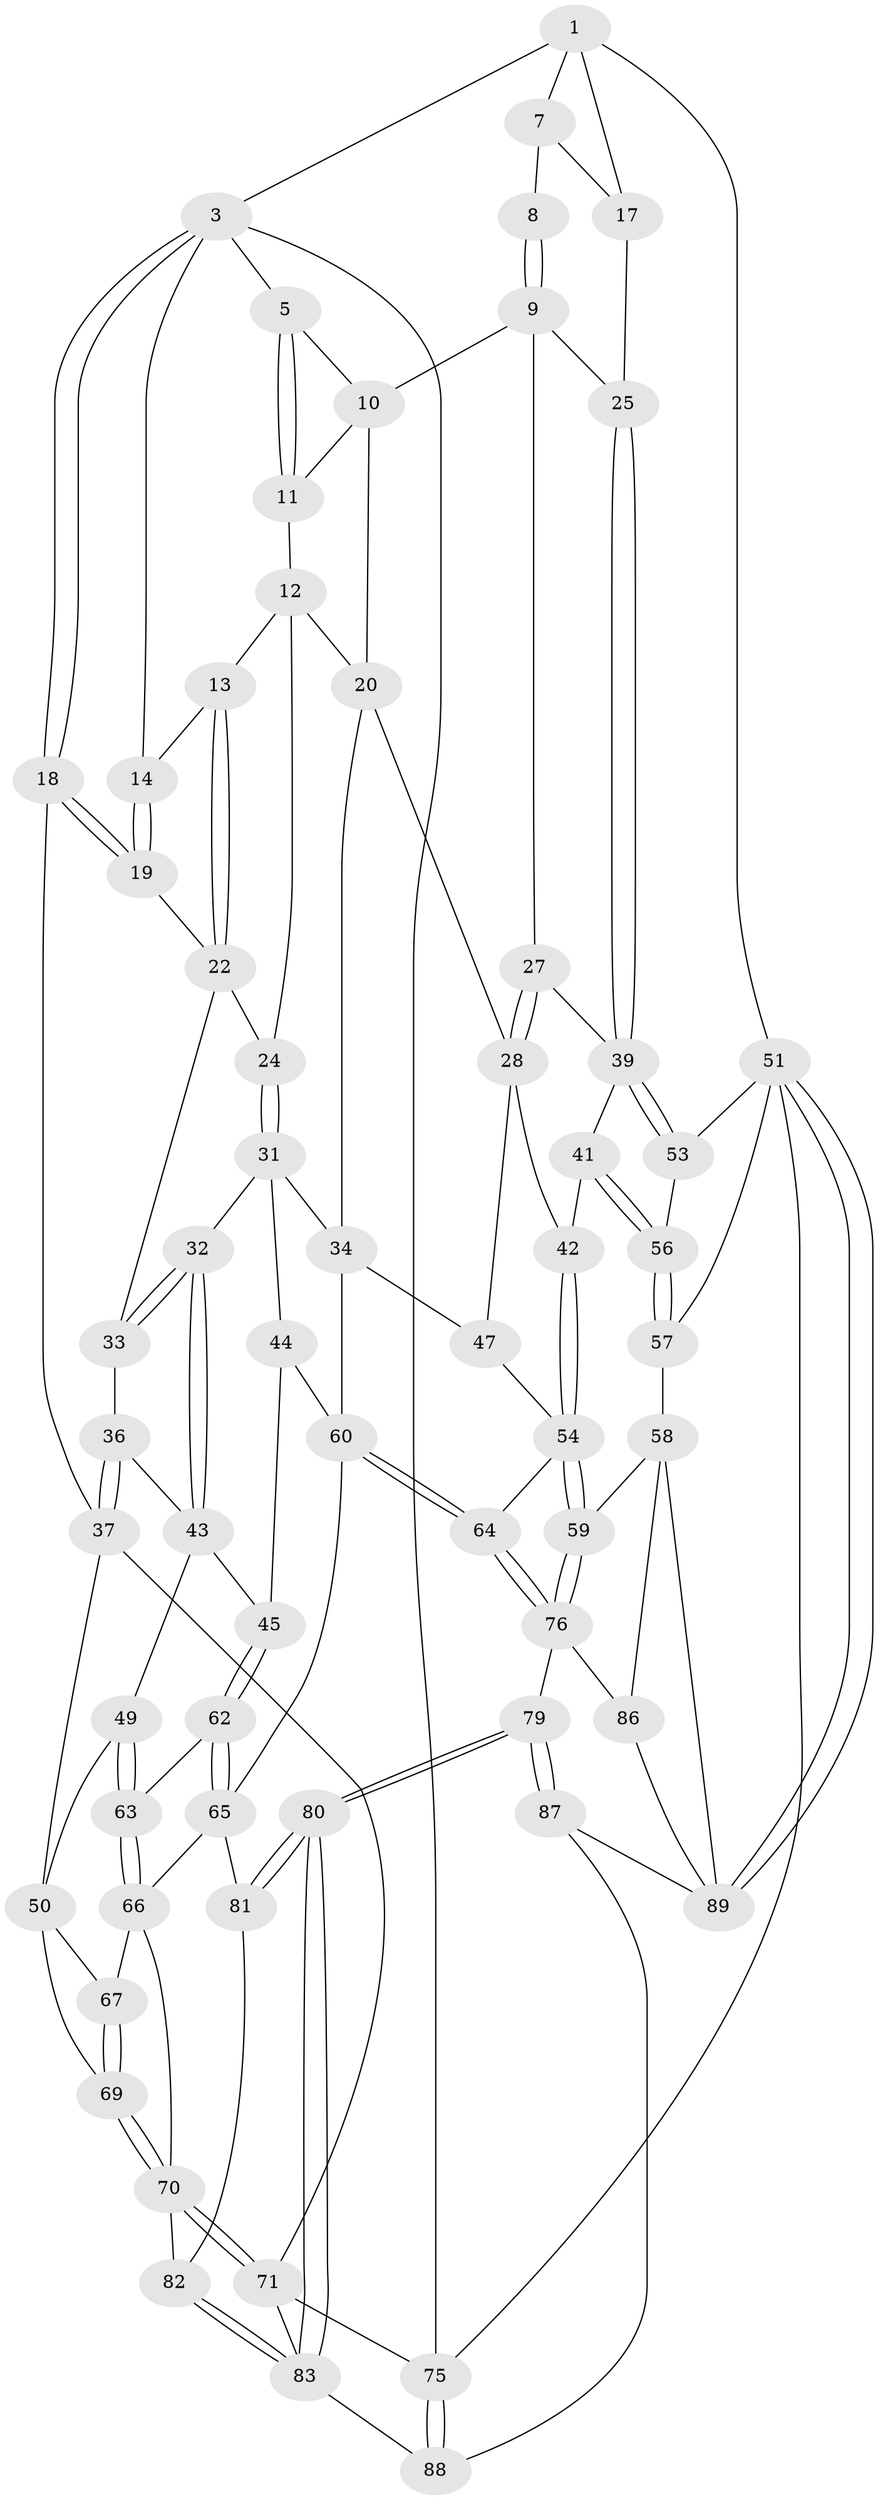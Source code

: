 // Generated by graph-tools (version 1.1) at 2025/52/02/27/25 19:52:37]
// undirected, 63 vertices, 142 edges
graph export_dot {
graph [start="1"]
  node [color=gray90,style=filled];
  1 [pos="+0.7845765988287476+0",super="+2"];
  3 [pos="+0+0",super="+4"];
  5 [pos="+0.3378289094092945+0",super="+6"];
  7 [pos="+0.8236798657696099+0",super="+16"];
  8 [pos="+0.822142654779618+0.16419777720203763"];
  9 [pos="+0.7682578303805152+0.2083361769317869",super="+26"];
  10 [pos="+0.6104774903786037+0.14681961193859025",super="+15"];
  11 [pos="+0.39011685320429657+0.05323213670243687"];
  12 [pos="+0.2894806343092945+0.1388451142888726",super="+21"];
  13 [pos="+0.18042186509652802+0.10871967636823714"];
  14 [pos="+0.1794986730527399+0"];
  17 [pos="+1+0.18487996614489263"];
  18 [pos="+0+0.23976549705560285"];
  19 [pos="+0+0.22786589967469792"];
  20 [pos="+0.5096318205716581+0.2223554034134915",super="+30"];
  22 [pos="+0.10687626128873247+0.21929092100812986",super="+23"];
  24 [pos="+0.30115535541723026+0.27147987304300164"];
  25 [pos="+1+0.2380524769495779"];
  27 [pos="+0.7861799432178428+0.3552849187137718"];
  28 [pos="+0.7719617731980178+0.3893204726622118",super="+29"];
  31 [pos="+0.28653706412188307+0.4186457794559864",super="+35"];
  32 [pos="+0.2827235990786412+0.4184725502128873"];
  33 [pos="+0.16308852681595126+0.3771058935751478"];
  34 [pos="+0.40048111523556534+0.43861528029233693",super="+48"];
  36 [pos="+0.08853389962543216+0.4485972264493094"];
  37 [pos="+0+0.46717344200316135",super="+38"];
  39 [pos="+1+0.30393497714072526",super="+40"];
  41 [pos="+0.8716348728293046+0.4883449300223814"];
  42 [pos="+0.8523800244157296+0.47935844766984964"];
  43 [pos="+0.15256649556912236+0.5031964493757873",super="+46"];
  44 [pos="+0.323467482490807+0.5167243872397068"];
  45 [pos="+0.2541265165966801+0.5515825030655207"];
  47 [pos="+0.6461864512379354+0.45657389266591863"];
  49 [pos="+0.13800886195733222+0.572399280971687"];
  50 [pos="+0.07046157235057367+0.5763126880530444",super="+68"];
  51 [pos="+1+1",super="+52"];
  53 [pos="+1+0.3256832239809431"];
  54 [pos="+0.7460387551232194+0.6302878296236731",super="+55"];
  56 [pos="+0.8960113941972082+0.5156976393506223"];
  57 [pos="+1+0.7156419554703252"];
  58 [pos="+0.8878636091233951+0.7530801282221349",super="+85"];
  59 [pos="+0.7902266274658052+0.6953829600542861"];
  60 [pos="+0.4751807268069799+0.6903417508516773",super="+61"];
  62 [pos="+0.22161425749546015+0.6056228178924467"];
  63 [pos="+0.1757964883125442+0.6450647352953821"];
  64 [pos="+0.5058274635914793+0.7236425437498664"];
  65 [pos="+0.34159092243014216+0.6924115794064742",super="+72"];
  66 [pos="+0.17445079058202823+0.6647141785940331",super="+73"];
  67 [pos="+0.12707369441825822+0.6583076032928031"];
  69 [pos="+0+0.7806337307989356"];
  70 [pos="+0+0.787604108872698",super="+77"];
  71 [pos="+0+0.9384892458999926",super="+74"];
  75 [pos="+0+1"];
  76 [pos="+0.5362241820100436+0.8022430098445762",super="+78"];
  79 [pos="+0.4312180754787709+1"];
  80 [pos="+0.27862696208826676+0.8810662557481963"];
  81 [pos="+0.2802360864278645+0.8348112814468838"];
  82 [pos="+0.1483004571669295+0.7527419146014314"];
  83 [pos="+0.1801535929537444+0.8652930466625767",super="+84"];
  86 [pos="+0.7811399257195312+0.8770678731680818"];
  87 [pos="+0.4299364702268348+1"];
  88 [pos="+0.3437815420525205+1"];
  89 [pos="+0.9123562021066173+1",super="+90"];
  1 -- 7;
  1 -- 3;
  1 -- 17;
  1 -- 51;
  3 -- 18;
  3 -- 18;
  3 -- 75;
  3 -- 5;
  3 -- 14;
  5 -- 11;
  5 -- 11;
  5 -- 10;
  7 -- 8 [weight=2];
  7 -- 17;
  8 -- 9;
  8 -- 9;
  9 -- 10;
  9 -- 27;
  9 -- 25;
  10 -- 11;
  10 -- 20;
  11 -- 12;
  12 -- 13;
  12 -- 24;
  12 -- 20;
  13 -- 14;
  13 -- 22;
  13 -- 22;
  14 -- 19;
  14 -- 19;
  17 -- 25;
  18 -- 19;
  18 -- 19;
  18 -- 37;
  19 -- 22;
  20 -- 34;
  20 -- 28;
  22 -- 24;
  22 -- 33;
  24 -- 31;
  24 -- 31;
  25 -- 39;
  25 -- 39;
  27 -- 28;
  27 -- 28;
  27 -- 39;
  28 -- 42;
  28 -- 47;
  31 -- 32;
  31 -- 34;
  31 -- 44;
  32 -- 33;
  32 -- 33;
  32 -- 43;
  32 -- 43;
  33 -- 36;
  34 -- 60;
  34 -- 47;
  36 -- 37;
  36 -- 37;
  36 -- 43;
  37 -- 50;
  37 -- 71;
  39 -- 53;
  39 -- 53;
  39 -- 41;
  41 -- 42;
  41 -- 56;
  41 -- 56;
  42 -- 54;
  42 -- 54;
  43 -- 49;
  43 -- 45;
  44 -- 45;
  44 -- 60;
  45 -- 62;
  45 -- 62;
  47 -- 54;
  49 -- 50;
  49 -- 63;
  49 -- 63;
  50 -- 67;
  50 -- 69;
  51 -- 89;
  51 -- 89;
  51 -- 75;
  51 -- 57;
  51 -- 53;
  53 -- 56;
  54 -- 59;
  54 -- 59;
  54 -- 64;
  56 -- 57;
  56 -- 57;
  57 -- 58;
  58 -- 59;
  58 -- 89;
  58 -- 86;
  59 -- 76;
  59 -- 76;
  60 -- 64;
  60 -- 64;
  60 -- 65;
  62 -- 63;
  62 -- 65;
  62 -- 65;
  63 -- 66;
  63 -- 66;
  64 -- 76;
  64 -- 76;
  65 -- 81;
  65 -- 66;
  66 -- 67;
  66 -- 70;
  67 -- 69;
  67 -- 69;
  69 -- 70;
  69 -- 70;
  70 -- 71;
  70 -- 71;
  70 -- 82;
  71 -- 75;
  71 -- 83;
  75 -- 88;
  75 -- 88;
  76 -- 86;
  76 -- 79;
  79 -- 80;
  79 -- 80;
  79 -- 87;
  79 -- 87;
  80 -- 81;
  80 -- 81;
  80 -- 83;
  80 -- 83;
  81 -- 82;
  82 -- 83;
  82 -- 83;
  83 -- 88;
  86 -- 89;
  87 -- 88;
  87 -- 89;
}
